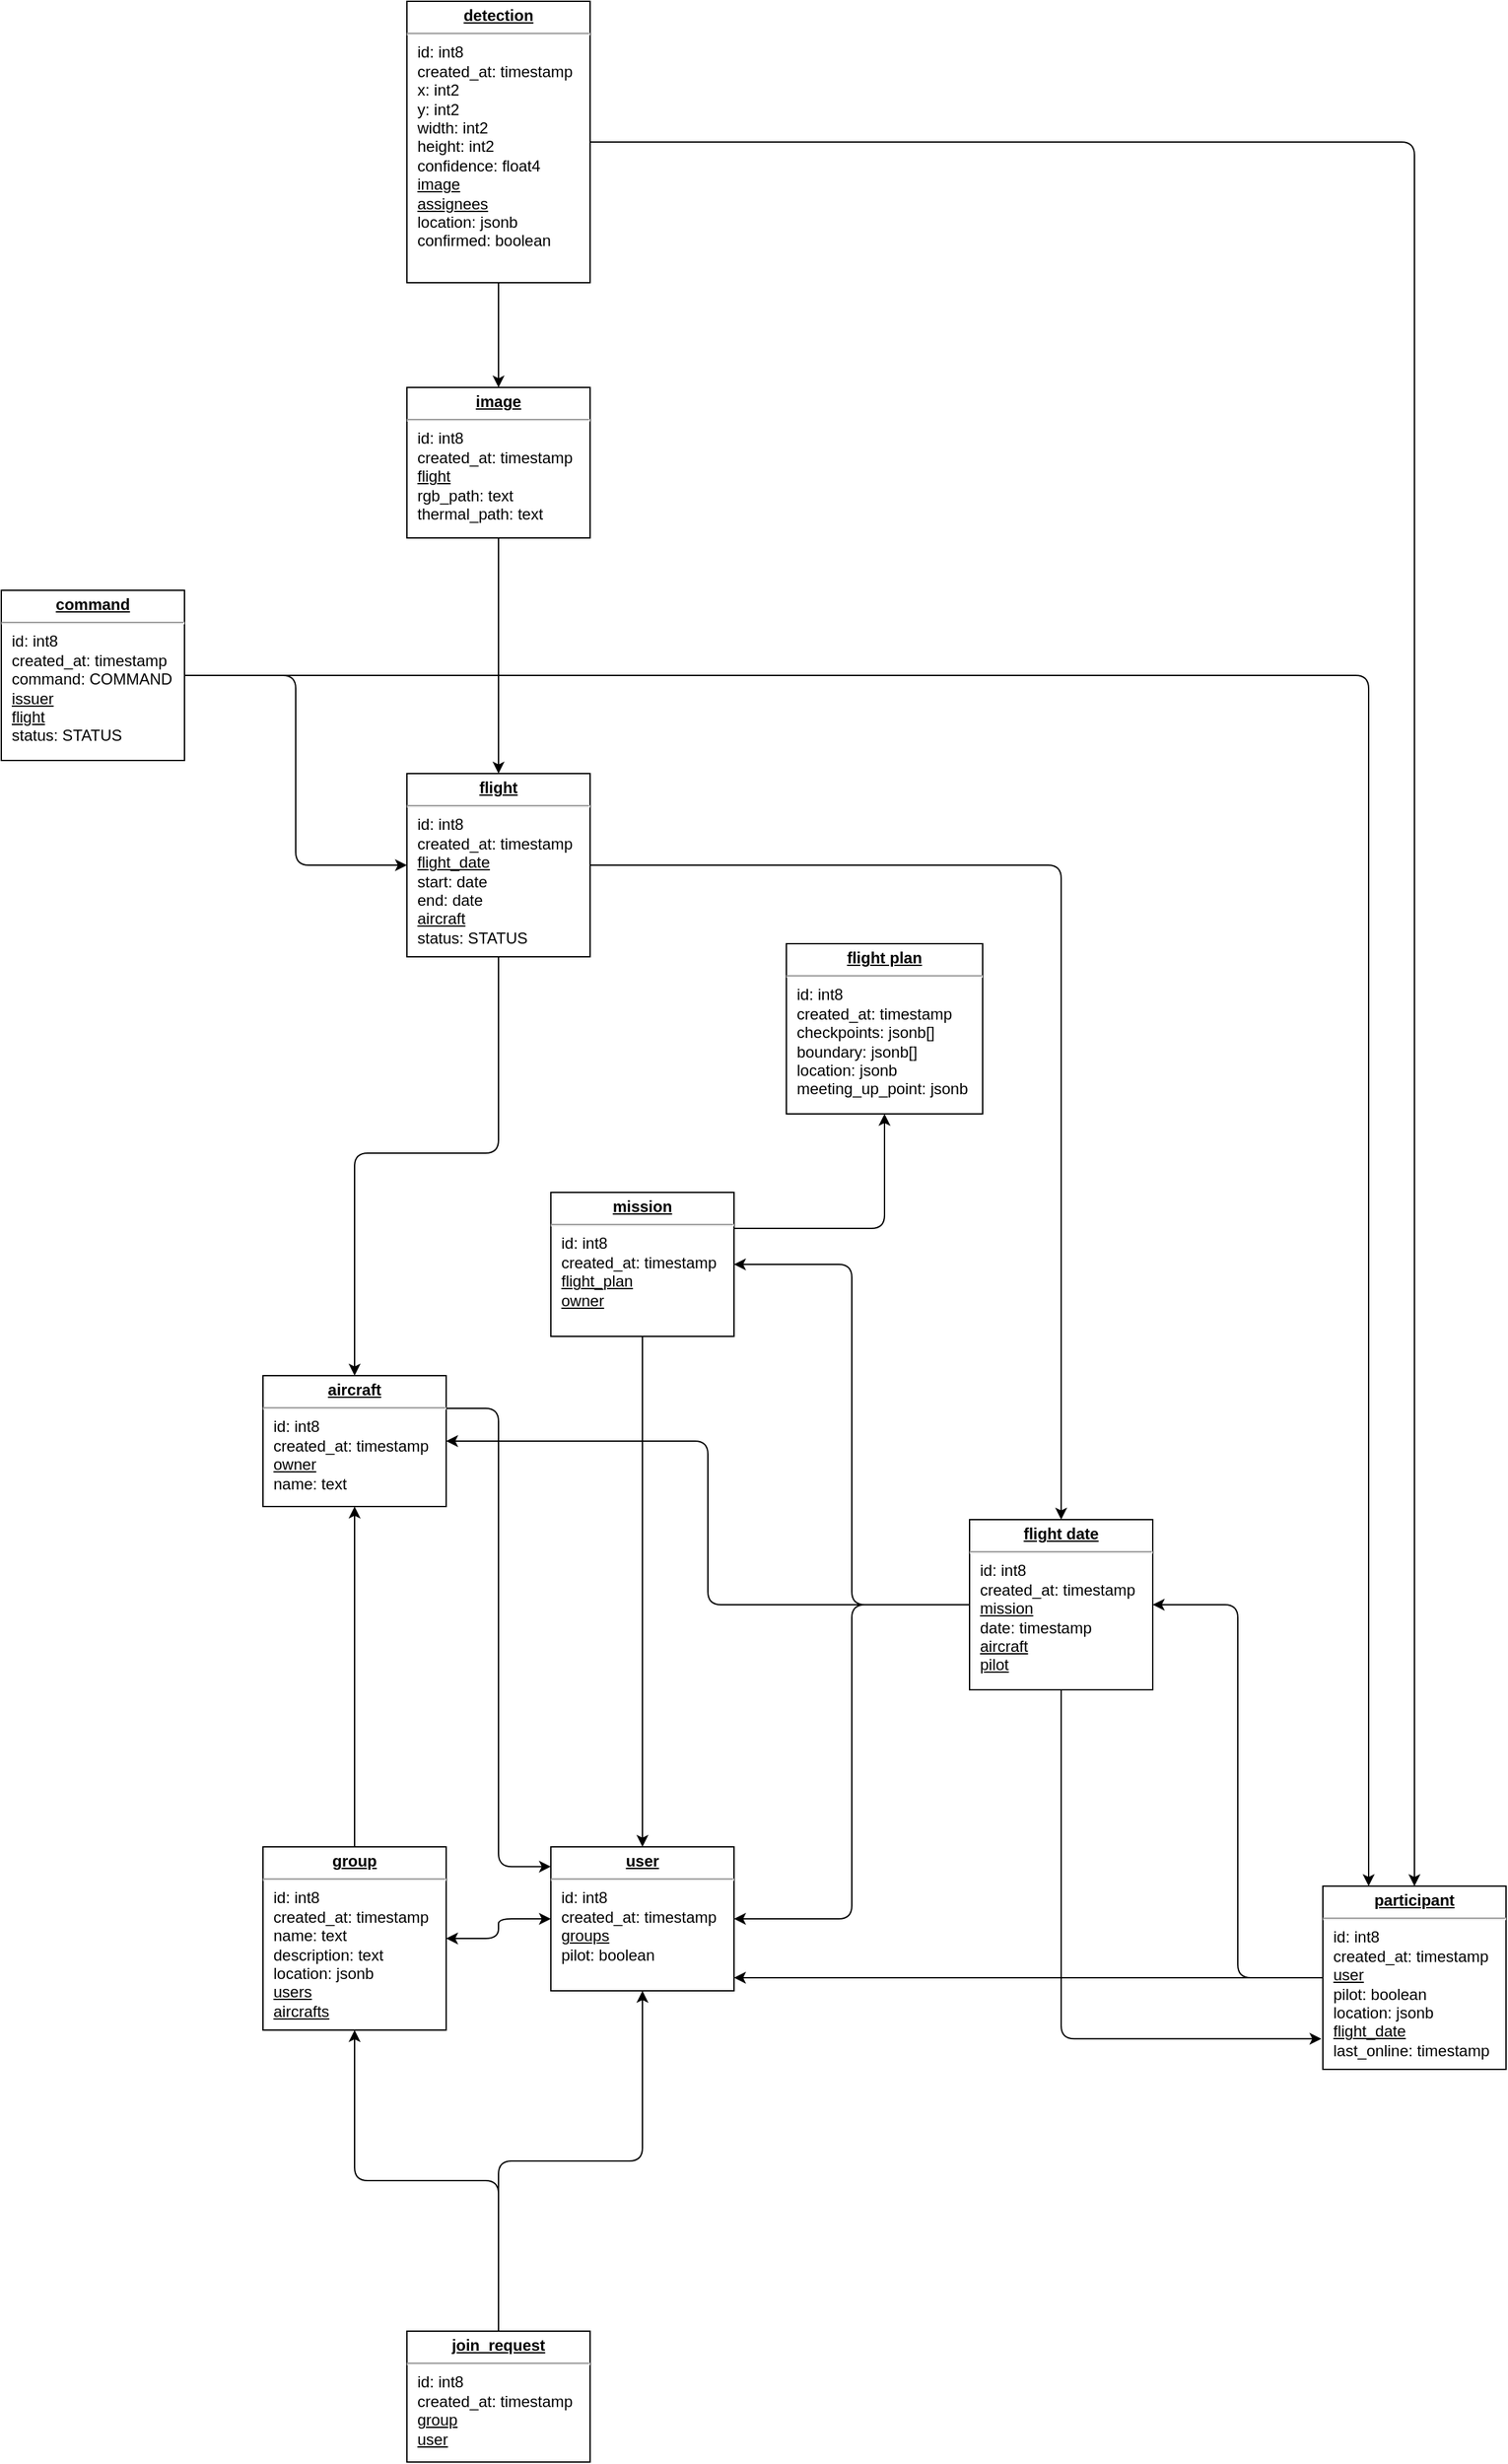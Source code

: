 <mxfile version="22.1.7" type="github">
  <diagram name="Page-1" id="a7904f86-f2b4-8e86-fa97-74104820619b">
    <mxGraphModel dx="4277" dy="1193" grid="1" gridSize="10" guides="1" tooltips="1" connect="1" arrows="1" fold="1" page="1" pageScale="1" pageWidth="1100" pageHeight="850" background="none" math="0" shadow="0">
      <root>
        <mxCell id="0" />
        <mxCell id="1" parent="0" />
        <mxCell id="AKl-Vb7ZN2EyxZBIorCl-33" style="edgeStyle=orthogonalEdgeStyle;shape=connector;rounded=1;orthogonalLoop=1;jettySize=auto;html=1;exitX=1;exitY=0.25;exitDx=0;exitDy=0;entryX=0;entryY=0.137;entryDx=0;entryDy=0;labelBackgroundColor=default;strokeColor=default;align=center;verticalAlign=middle;fontFamily=Helvetica;fontSize=11;fontColor=default;endArrow=classic;entryPerimeter=0;" edge="1" parent="1" source="24794b860abc3c2d-23" target="AKl-Vb7ZN2EyxZBIorCl-7">
          <mxGeometry relative="1" as="geometry" />
        </mxCell>
        <mxCell id="24794b860abc3c2d-23" value="&lt;p style=&quot;margin: 0px ; margin-top: 4px ; text-align: center ; text-decoration: underline&quot;&gt;&lt;b&gt;aircraft&lt;/b&gt;&lt;/p&gt;&lt;hr&gt;&lt;p style=&quot;margin: 0px ; margin-left: 8px&quot;&gt;id: int8&lt;/p&gt;&lt;p style=&quot;margin: 0px ; margin-left: 8px&quot;&gt;created_at: timestamp&lt;br&gt;&lt;/p&gt;&lt;p style=&quot;margin: 0px ; margin-left: 8px&quot;&gt;&lt;u&gt;owner&lt;/u&gt;&lt;/p&gt;&lt;p style=&quot;margin: 0px ; margin-left: 8px&quot;&gt;name: text&lt;/p&gt;&lt;p style=&quot;margin: 0px ; margin-left: 8px&quot;&gt;&lt;br&gt;&lt;/p&gt;" style="verticalAlign=top;align=left;overflow=fill;fontSize=12;fontFamily=Helvetica;html=1;rounded=0;shadow=0;comic=0;labelBackgroundColor=none;strokeWidth=1" parent="1" vertex="1">
          <mxGeometry x="80" y="1130" width="140" height="100" as="geometry" />
        </mxCell>
        <mxCell id="AKl-Vb7ZN2EyxZBIorCl-11" style="edgeStyle=orthogonalEdgeStyle;rounded=1;orthogonalLoop=1;jettySize=auto;html=1;entryDx=0;entryDy=0;" edge="1" parent="1" source="24794b860abc3c2d-26" target="AKl-Vb7ZN2EyxZBIorCl-2">
          <mxGeometry relative="1" as="geometry">
            <Array as="points">
              <mxPoint x="260" y="295" />
              <mxPoint x="260" y="375" />
            </Array>
          </mxGeometry>
        </mxCell>
        <mxCell id="AKl-Vb7ZN2EyxZBIorCl-40" style="edgeStyle=orthogonalEdgeStyle;shape=connector;rounded=1;orthogonalLoop=1;jettySize=auto;html=1;entryX=0.5;entryY=0;entryDx=0;entryDy=0;labelBackgroundColor=default;strokeColor=default;align=center;verticalAlign=middle;fontFamily=Helvetica;fontSize=11;fontColor=default;endArrow=classic;" edge="1" parent="1" source="24794b860abc3c2d-26" target="AKl-Vb7ZN2EyxZBIorCl-37">
          <mxGeometry relative="1" as="geometry" />
        </mxCell>
        <mxCell id="24794b860abc3c2d-26" value="&lt;p style=&quot;margin: 0px ; margin-top: 4px ; text-align: center ; text-decoration: underline&quot;&gt;&lt;b&gt;detection&lt;/b&gt;&lt;/p&gt;&lt;hr&gt;&lt;p style=&quot;border-color: var(--border-color); margin: 0px 0px 0px 8px;&quot;&gt;id: int8&lt;/p&gt;&lt;p style=&quot;border-color: var(--border-color); margin: 0px 0px 0px 8px;&quot;&gt;created_at: timestamp&lt;/p&gt;&lt;p style=&quot;border-color: var(--border-color); margin: 0px 0px 0px 8px;&quot;&gt;x: int2&lt;/p&gt;&lt;p style=&quot;border-color: var(--border-color); margin: 0px 0px 0px 8px;&quot;&gt;y: int2&lt;/p&gt;&lt;p style=&quot;border-color: var(--border-color); margin: 0px 0px 0px 8px;&quot;&gt;width: int2&lt;/p&gt;&lt;p style=&quot;border-color: var(--border-color); margin: 0px 0px 0px 8px;&quot;&gt;height: int2&lt;/p&gt;&lt;p style=&quot;border-color: var(--border-color); margin: 0px 0px 0px 8px;&quot;&gt;confidence: float4&lt;/p&gt;&lt;p style=&quot;border-color: var(--border-color); margin: 0px 0px 0px 8px;&quot;&gt;&lt;u&gt;image&lt;/u&gt;&lt;/p&gt;&lt;p style=&quot;border-color: var(--border-color); margin: 0px 0px 0px 8px;&quot;&gt;&lt;u&gt;assignees&lt;/u&gt;&lt;/p&gt;&lt;p style=&quot;border-color: var(--border-color); margin: 0px 0px 0px 8px;&quot;&gt;location: jsonb&lt;/p&gt;&lt;p style=&quot;border-color: var(--border-color); margin: 0px 0px 0px 8px;&quot;&gt;confirmed: boolean&lt;/p&gt;&lt;p style=&quot;border-color: var(--border-color); margin: 0px 0px 0px 8px;&quot;&gt;&lt;br&gt;&lt;/p&gt;" style="verticalAlign=top;align=left;overflow=fill;fontSize=12;fontFamily=Helvetica;html=1;rounded=0;shadow=0;comic=0;labelBackgroundColor=none;strokeWidth=1" parent="1" vertex="1">
          <mxGeometry x="190" y="80" width="140" height="215" as="geometry" />
        </mxCell>
        <mxCell id="AKl-Vb7ZN2EyxZBIorCl-10" style="edgeStyle=orthogonalEdgeStyle;rounded=1;orthogonalLoop=1;jettySize=auto;html=1;" edge="1" parent="1" source="AKl-Vb7ZN2EyxZBIorCl-2" target="AKl-Vb7ZN2EyxZBIorCl-3">
          <mxGeometry relative="1" as="geometry">
            <Array as="points">
              <mxPoint x="260" y="590" />
              <mxPoint x="260" y="670" />
            </Array>
          </mxGeometry>
        </mxCell>
        <mxCell id="AKl-Vb7ZN2EyxZBIorCl-2" value="&lt;p style=&quot;margin: 0px ; margin-top: 4px ; text-align: center ; text-decoration: underline&quot;&gt;&lt;b&gt;image&lt;/b&gt;&lt;/p&gt;&lt;hr&gt;&lt;p style=&quot;border-color: var(--border-color); margin: 0px 0px 0px 8px;&quot;&gt;id: int8&lt;/p&gt;&lt;p style=&quot;border-color: var(--border-color); margin: 0px 0px 0px 8px;&quot;&gt;created_at: timestamp&lt;/p&gt;&lt;p style=&quot;border-color: var(--border-color); margin: 0px 0px 0px 8px;&quot;&gt;&lt;u&gt;flight&lt;/u&gt;&lt;/p&gt;&lt;p style=&quot;border-color: var(--border-color); margin: 0px 0px 0px 8px;&quot;&gt;rgb_path: text&lt;/p&gt;&lt;p style=&quot;border-color: var(--border-color); margin: 0px 0px 0px 8px;&quot;&gt;thermal_path: text&lt;/p&gt;&lt;p style=&quot;border-color: var(--border-color); margin: 0px 0px 0px 8px;&quot;&gt;&lt;br&gt;&lt;/p&gt;&lt;p style=&quot;border-color: var(--border-color); margin: 0px 0px 0px 8px;&quot;&gt;&lt;br&gt;&lt;/p&gt;&lt;p style=&quot;border-color: var(--border-color); margin: 0px 0px 0px 8px;&quot;&gt;&lt;br&gt;&lt;/p&gt;" style="verticalAlign=top;align=left;overflow=fill;fontSize=12;fontFamily=Helvetica;html=1;rounded=0;shadow=0;comic=0;labelBackgroundColor=none;strokeWidth=1" vertex="1" parent="1">
          <mxGeometry x="190" y="375" width="140" height="115" as="geometry" />
        </mxCell>
        <mxCell id="AKl-Vb7ZN2EyxZBIorCl-13" style="edgeStyle=orthogonalEdgeStyle;rounded=1;orthogonalLoop=1;jettySize=auto;html=1;entryDx=0;entryDy=0;entryPerimeter=0;" edge="1" parent="1" source="AKl-Vb7ZN2EyxZBIorCl-3" target="24794b860abc3c2d-23">
          <mxGeometry relative="1" as="geometry">
            <mxPoint x="530" y="570" as="targetPoint" />
            <Array as="points">
              <mxPoint x="260" y="885" />
              <mxPoint x="260" y="960" />
              <mxPoint x="150" y="960" />
              <mxPoint x="150" y="965" />
            </Array>
          </mxGeometry>
        </mxCell>
        <mxCell id="AKl-Vb7ZN2EyxZBIorCl-46" style="edgeStyle=orthogonalEdgeStyle;shape=connector;rounded=1;orthogonalLoop=1;jettySize=auto;html=1;entryX=0.5;entryY=0;entryDx=0;entryDy=0;labelBackgroundColor=default;strokeColor=default;align=center;verticalAlign=middle;fontFamily=Helvetica;fontSize=11;fontColor=default;endArrow=classic;" edge="1" parent="1" source="AKl-Vb7ZN2EyxZBIorCl-3" target="AKl-Vb7ZN2EyxZBIorCl-23">
          <mxGeometry relative="1" as="geometry" />
        </mxCell>
        <mxCell id="AKl-Vb7ZN2EyxZBIorCl-3" value="&lt;p style=&quot;margin: 0px ; margin-top: 4px ; text-align: center ; text-decoration: underline&quot;&gt;&lt;b&gt;flight&lt;/b&gt;&lt;/p&gt;&lt;hr&gt;&lt;p style=&quot;border-color: var(--border-color); margin: 0px 0px 0px 8px;&quot;&gt;id: int8&lt;/p&gt;&lt;p style=&quot;border-color: var(--border-color); margin: 0px 0px 0px 8px;&quot;&gt;created_at: timestamp&lt;/p&gt;&lt;p style=&quot;border-color: var(--border-color); margin: 0px 0px 0px 8px;&quot;&gt;&lt;span style=&quot;background-color: initial;&quot;&gt;&lt;u&gt;flight_date&lt;/u&gt;&lt;/span&gt;&lt;/p&gt;&lt;p style=&quot;border-color: var(--border-color); margin: 0px 0px 0px 8px;&quot;&gt;&lt;span style=&quot;background-color: initial;&quot;&gt;start: date&lt;/span&gt;&lt;br&gt;&lt;/p&gt;&lt;p style=&quot;border-color: var(--border-color); margin: 0px 0px 0px 8px;&quot;&gt;end: date&lt;/p&gt;&lt;p style=&quot;border-color: var(--border-color); margin: 0px 0px 0px 8px;&quot;&gt;&lt;u&gt;aircraft&lt;/u&gt;&lt;/p&gt;&lt;p style=&quot;border-color: var(--border-color); margin: 0px 0px 0px 8px;&quot;&gt;status: STATUS&lt;/p&gt;&lt;p style=&quot;border-color: var(--border-color); margin: 0px 0px 0px 8px;&quot;&gt;&lt;br&gt;&lt;/p&gt;" style="verticalAlign=top;align=left;overflow=fill;fontSize=12;fontFamily=Helvetica;html=1;rounded=0;shadow=0;comic=0;labelBackgroundColor=none;strokeWidth=1" vertex="1" parent="1">
          <mxGeometry x="190" y="670" width="140" height="140" as="geometry" />
        </mxCell>
        <mxCell id="AKl-Vb7ZN2EyxZBIorCl-4" value="&lt;p style=&quot;margin: 0px ; margin-top: 4px ; text-align: center ; text-decoration: underline&quot;&gt;&lt;b&gt;flight plan&lt;/b&gt;&lt;/p&gt;&lt;hr&gt;&lt;p style=&quot;border-color: var(--border-color); margin: 0px 0px 0px 8px;&quot;&gt;id: int8&lt;/p&gt;&lt;p style=&quot;border-color: var(--border-color); margin: 0px 0px 0px 8px;&quot;&gt;created_at: timestamp&lt;/p&gt;&lt;p style=&quot;border-color: var(--border-color); margin: 0px 0px 0px 8px;&quot;&gt;checkpoints: jsonb[]&lt;/p&gt;&lt;p style=&quot;border-color: var(--border-color); margin: 0px 0px 0px 8px;&quot;&gt;boundary: jsonb[]&lt;/p&gt;&lt;p style=&quot;border-color: var(--border-color); margin: 0px 0px 0px 8px;&quot;&gt;location: jsonb&lt;/p&gt;&lt;p style=&quot;border-color: var(--border-color); margin: 0px 0px 0px 8px;&quot;&gt;meeting_up_point: jsonb&lt;/p&gt;&lt;p style=&quot;border-color: var(--border-color); margin: 0px 0px 0px 8px;&quot;&gt;&lt;br&gt;&lt;/p&gt;" style="verticalAlign=top;align=left;overflow=fill;fontSize=12;fontFamily=Helvetica;html=1;rounded=0;shadow=0;comic=0;labelBackgroundColor=none;strokeWidth=1" vertex="1" parent="1">
          <mxGeometry x="480" y="800" width="150" height="130" as="geometry" />
        </mxCell>
        <mxCell id="AKl-Vb7ZN2EyxZBIorCl-32" style="edgeStyle=orthogonalEdgeStyle;shape=connector;rounded=1;orthogonalLoop=1;jettySize=auto;html=1;entryDx=0;entryDy=0;labelBackgroundColor=default;strokeColor=default;align=center;verticalAlign=middle;fontFamily=Helvetica;fontSize=11;fontColor=default;endArrow=classic;" edge="1" parent="1" source="AKl-Vb7ZN2EyxZBIorCl-5" target="AKl-Vb7ZN2EyxZBIorCl-7">
          <mxGeometry relative="1" as="geometry">
            <Array as="points" />
          </mxGeometry>
        </mxCell>
        <mxCell id="AKl-Vb7ZN2EyxZBIorCl-35" style="edgeStyle=orthogonalEdgeStyle;shape=connector;rounded=1;orthogonalLoop=1;jettySize=auto;html=1;exitX=1;exitY=0.25;exitDx=0;exitDy=0;entryX=0.5;entryY=1;entryDx=0;entryDy=0;labelBackgroundColor=default;strokeColor=default;align=center;verticalAlign=middle;fontFamily=Helvetica;fontSize=11;fontColor=default;endArrow=classic;" edge="1" parent="1" source="AKl-Vb7ZN2EyxZBIorCl-5" target="AKl-Vb7ZN2EyxZBIorCl-4">
          <mxGeometry relative="1" as="geometry" />
        </mxCell>
        <mxCell id="AKl-Vb7ZN2EyxZBIorCl-5" value="&lt;p style=&quot;margin: 0px ; margin-top: 4px ; text-align: center ; text-decoration: underline&quot;&gt;&lt;b&gt;mission&lt;/b&gt;&lt;/p&gt;&lt;hr&gt;&lt;p style=&quot;border-color: var(--border-color); margin: 0px 0px 0px 8px;&quot;&gt;id: int8&lt;/p&gt;&lt;p style=&quot;border-color: var(--border-color); margin: 0px 0px 0px 8px;&quot;&gt;created_at: timestamp&lt;/p&gt;&lt;p style=&quot;border-color: var(--border-color); margin: 0px 0px 0px 8px;&quot;&gt;&lt;u&gt;flight_plan&lt;/u&gt;&lt;/p&gt;&lt;p style=&quot;border-color: var(--border-color); margin: 0px 0px 0px 8px;&quot;&gt;&lt;u&gt;owner&lt;/u&gt;&lt;/p&gt;&lt;p style=&quot;border-color: var(--border-color); margin: 0px 0px 0px 8px;&quot;&gt;&lt;br&gt;&lt;/p&gt;&lt;p style=&quot;border-color: var(--border-color); margin: 0px 0px 0px 8px;&quot;&gt;&lt;br&gt;&lt;/p&gt;&lt;p style=&quot;border-color: var(--border-color); margin: 0px 0px 0px 8px;&quot;&gt;&lt;br&gt;&lt;/p&gt;" style="verticalAlign=top;align=left;overflow=fill;fontSize=12;fontFamily=Helvetica;html=1;rounded=0;shadow=0;comic=0;labelBackgroundColor=none;strokeWidth=1" vertex="1" parent="1">
          <mxGeometry x="300" y="990" width="140" height="110" as="geometry" />
        </mxCell>
        <mxCell id="AKl-Vb7ZN2EyxZBIorCl-7" value="&lt;p style=&quot;margin: 0px ; margin-top: 4px ; text-align: center ; text-decoration: underline&quot;&gt;&lt;b&gt;user&lt;/b&gt;&lt;/p&gt;&lt;hr&gt;&lt;p style=&quot;margin: 0px ; margin-left: 8px&quot;&gt;id: int8&lt;/p&gt;&lt;p style=&quot;margin: 0px ; margin-left: 8px&quot;&gt;created_at: timestamp&lt;br&gt;&lt;/p&gt;&lt;p style=&quot;margin: 0px ; margin-left: 8px&quot;&gt;&lt;u&gt;groups&lt;/u&gt;&lt;/p&gt;&lt;p style=&quot;margin: 0px ; margin-left: 8px&quot;&gt;pilot: boolean&lt;/p&gt;" style="verticalAlign=top;align=left;overflow=fill;fontSize=12;fontFamily=Helvetica;html=1;rounded=0;shadow=0;comic=0;labelBackgroundColor=none;strokeWidth=1" vertex="1" parent="1">
          <mxGeometry x="300" y="1490" width="140" height="110" as="geometry" />
        </mxCell>
        <mxCell id="AKl-Vb7ZN2EyxZBIorCl-18" style="edgeStyle=orthogonalEdgeStyle;rounded=1;orthogonalLoop=1;jettySize=auto;html=1;entryDx=0;entryDy=0;" edge="1" parent="1" source="AKl-Vb7ZN2EyxZBIorCl-14" target="24794b860abc3c2d-23">
          <mxGeometry relative="1" as="geometry">
            <Array as="points" />
          </mxGeometry>
        </mxCell>
        <mxCell id="AKl-Vb7ZN2EyxZBIorCl-14" value="&lt;p style=&quot;margin: 0px ; margin-top: 4px ; text-align: center ; text-decoration: underline&quot;&gt;&lt;b&gt;group&lt;/b&gt;&lt;/p&gt;&lt;hr&gt;&lt;p style=&quot;margin: 0px ; margin-left: 8px&quot;&gt;id: int8&lt;/p&gt;&lt;p style=&quot;margin: 0px ; margin-left: 8px&quot;&gt;created_at: timestamp&lt;br&gt;&lt;/p&gt;&lt;p style=&quot;margin: 0px ; margin-left: 8px&quot;&gt;name: text&lt;/p&gt;&lt;p style=&quot;margin: 0px ; margin-left: 8px&quot;&gt;description: text&lt;/p&gt;&lt;p style=&quot;margin: 0px ; margin-left: 8px&quot;&gt;location: jsonb&lt;/p&gt;&lt;p style=&quot;margin: 0px ; margin-left: 8px&quot;&gt;&lt;u&gt;users&lt;/u&gt;&lt;/p&gt;&lt;p style=&quot;margin: 0px ; margin-left: 8px&quot;&gt;&lt;u&gt;aircrafts&lt;/u&gt;&lt;/p&gt;" style="verticalAlign=top;align=left;overflow=fill;fontSize=12;fontFamily=Helvetica;html=1;rounded=0;shadow=0;comic=0;labelBackgroundColor=none;strokeWidth=1" vertex="1" parent="1">
          <mxGeometry x="80" y="1490" width="140" height="140" as="geometry" />
        </mxCell>
        <mxCell id="AKl-Vb7ZN2EyxZBIorCl-15" style="edgeStyle=orthogonalEdgeStyle;rounded=1;orthogonalLoop=1;jettySize=auto;html=1;entryDx=0;entryDy=0;entryPerimeter=0;startArrow=classic;startFill=1;" edge="1" parent="1" source="AKl-Vb7ZN2EyxZBIorCl-14" target="AKl-Vb7ZN2EyxZBIorCl-7">
          <mxGeometry relative="1" as="geometry" />
        </mxCell>
        <mxCell id="AKl-Vb7ZN2EyxZBIorCl-20" style="edgeStyle=orthogonalEdgeStyle;rounded=1;orthogonalLoop=1;jettySize=auto;html=1;entryDx=0;entryDy=0;" edge="1" parent="1" source="AKl-Vb7ZN2EyxZBIorCl-19" target="AKl-Vb7ZN2EyxZBIorCl-14">
          <mxGeometry relative="1" as="geometry" />
        </mxCell>
        <mxCell id="AKl-Vb7ZN2EyxZBIorCl-19" value="&lt;p style=&quot;margin: 0px ; margin-top: 4px ; text-align: center ; text-decoration: underline&quot;&gt;&lt;b&gt;join_request&lt;/b&gt;&lt;/p&gt;&lt;hr&gt;&lt;p style=&quot;margin: 0px ; margin-left: 8px&quot;&gt;id: int8&lt;/p&gt;&lt;p style=&quot;margin: 0px ; margin-left: 8px&quot;&gt;created_at: timestamp&lt;br&gt;&lt;/p&gt;&lt;p style=&quot;margin: 0px ; margin-left: 8px&quot;&gt;&lt;u&gt;group&lt;/u&gt;&lt;/p&gt;&lt;p style=&quot;margin: 0px ; margin-left: 8px&quot;&gt;&lt;u&gt;user&lt;/u&gt;&lt;/p&gt;" style="verticalAlign=top;align=left;overflow=fill;fontSize=12;fontFamily=Helvetica;html=1;rounded=0;shadow=0;comic=0;labelBackgroundColor=none;strokeWidth=1" vertex="1" parent="1">
          <mxGeometry x="190" y="1860" width="140" height="100" as="geometry" />
        </mxCell>
        <mxCell id="AKl-Vb7ZN2EyxZBIorCl-21" style="edgeStyle=orthogonalEdgeStyle;rounded=1;orthogonalLoop=1;jettySize=auto;html=1;entryDx=0;entryDy=0;entryPerimeter=0;" edge="1" parent="1" source="AKl-Vb7ZN2EyxZBIorCl-19" target="AKl-Vb7ZN2EyxZBIorCl-7">
          <mxGeometry relative="1" as="geometry">
            <Array as="points" />
          </mxGeometry>
        </mxCell>
        <mxCell id="AKl-Vb7ZN2EyxZBIorCl-30" style="edgeStyle=orthogonalEdgeStyle;shape=connector;rounded=1;orthogonalLoop=1;jettySize=auto;html=1;entryX=1;entryY=0.5;entryDx=0;entryDy=0;labelBackgroundColor=default;strokeColor=default;align=center;verticalAlign=middle;fontFamily=Helvetica;fontSize=11;fontColor=default;endArrow=classic;" edge="1" parent="1" source="AKl-Vb7ZN2EyxZBIorCl-23" target="AKl-Vb7ZN2EyxZBIorCl-7">
          <mxGeometry relative="1" as="geometry" />
        </mxCell>
        <mxCell id="AKl-Vb7ZN2EyxZBIorCl-31" style="edgeStyle=orthogonalEdgeStyle;shape=connector;rounded=1;orthogonalLoop=1;jettySize=auto;html=1;entryX=1;entryY=0.5;entryDx=0;entryDy=0;labelBackgroundColor=default;strokeColor=default;align=center;verticalAlign=middle;fontFamily=Helvetica;fontSize=11;fontColor=default;endArrow=classic;" edge="1" parent="1" source="AKl-Vb7ZN2EyxZBIorCl-23" target="AKl-Vb7ZN2EyxZBIorCl-5">
          <mxGeometry relative="1" as="geometry" />
        </mxCell>
        <mxCell id="AKl-Vb7ZN2EyxZBIorCl-34" style="edgeStyle=orthogonalEdgeStyle;shape=connector;rounded=1;orthogonalLoop=1;jettySize=auto;html=1;entryX=1;entryY=0.5;entryDx=0;entryDy=0;labelBackgroundColor=default;strokeColor=default;align=center;verticalAlign=middle;fontFamily=Helvetica;fontSize=11;fontColor=default;endArrow=classic;" edge="1" parent="1" source="AKl-Vb7ZN2EyxZBIorCl-23" target="24794b860abc3c2d-23">
          <mxGeometry relative="1" as="geometry" />
        </mxCell>
        <mxCell id="AKl-Vb7ZN2EyxZBIorCl-45" style="edgeStyle=orthogonalEdgeStyle;shape=connector;rounded=1;orthogonalLoop=1;jettySize=auto;html=1;labelBackgroundColor=default;strokeColor=default;align=center;verticalAlign=middle;fontFamily=Helvetica;fontSize=11;fontColor=default;endArrow=classic;entryX=-0.008;entryY=0.833;entryDx=0;entryDy=0;entryPerimeter=0;" edge="1" parent="1" source="AKl-Vb7ZN2EyxZBIorCl-23" target="AKl-Vb7ZN2EyxZBIorCl-37">
          <mxGeometry relative="1" as="geometry">
            <mxPoint x="860" y="1640" as="targetPoint" />
            <Array as="points">
              <mxPoint x="690" y="1637" />
            </Array>
          </mxGeometry>
        </mxCell>
        <mxCell id="AKl-Vb7ZN2EyxZBIorCl-23" value="&lt;p style=&quot;margin: 0px ; margin-top: 4px ; text-align: center ; text-decoration: underline&quot;&gt;&lt;b&gt;flight date&lt;/b&gt;&lt;/p&gt;&lt;hr&gt;&lt;p style=&quot;border-color: var(--border-color); margin: 0px 0px 0px 8px;&quot;&gt;id: int8&lt;/p&gt;&lt;p style=&quot;border-color: var(--border-color); margin: 0px 0px 0px 8px;&quot;&gt;created_at: timestamp&lt;/p&gt;&lt;p style=&quot;border-color: var(--border-color); margin: 0px 0px 0px 8px;&quot;&gt;&lt;u style=&quot;background-color: initial;&quot;&gt;mission&lt;/u&gt;&lt;br&gt;&lt;/p&gt;&lt;p style=&quot;border-color: var(--border-color); margin: 0px 0px 0px 8px;&quot;&gt;&lt;span style=&quot;background-color: initial;&quot;&gt;date: timestamp&lt;/span&gt;&lt;/p&gt;&lt;p style=&quot;border-color: var(--border-color); margin: 0px 0px 0px 8px;&quot;&gt;&lt;span style=&quot;background-color: initial;&quot;&gt;&lt;u&gt;aircraft&lt;/u&gt;&lt;/span&gt;&lt;/p&gt;&lt;p style=&quot;border-color: var(--border-color); margin: 0px 0px 0px 8px;&quot;&gt;&lt;u&gt;pilot&lt;/u&gt;&lt;/p&gt;" style="verticalAlign=top;align=left;overflow=fill;fontSize=12;fontFamily=Helvetica;html=1;rounded=0;shadow=0;comic=0;labelBackgroundColor=none;strokeWidth=1" vertex="1" parent="1">
          <mxGeometry x="620" y="1240" width="140" height="130" as="geometry" />
        </mxCell>
        <mxCell id="AKl-Vb7ZN2EyxZBIorCl-39" style="edgeStyle=orthogonalEdgeStyle;shape=connector;rounded=1;orthogonalLoop=1;jettySize=auto;html=1;labelBackgroundColor=default;strokeColor=default;align=center;verticalAlign=middle;fontFamily=Helvetica;fontSize=11;fontColor=default;endArrow=classic;" edge="1" parent="1" source="AKl-Vb7ZN2EyxZBIorCl-37">
          <mxGeometry relative="1" as="geometry">
            <mxPoint x="440" y="1590" as="targetPoint" />
          </mxGeometry>
        </mxCell>
        <mxCell id="AKl-Vb7ZN2EyxZBIorCl-41" style="edgeStyle=orthogonalEdgeStyle;shape=connector;rounded=1;orthogonalLoop=1;jettySize=auto;html=1;entryX=1;entryY=0.5;entryDx=0;entryDy=0;labelBackgroundColor=default;strokeColor=default;align=center;verticalAlign=middle;fontFamily=Helvetica;fontSize=11;fontColor=default;endArrow=classic;" edge="1" parent="1" source="AKl-Vb7ZN2EyxZBIorCl-37" target="AKl-Vb7ZN2EyxZBIorCl-23">
          <mxGeometry relative="1" as="geometry" />
        </mxCell>
        <mxCell id="AKl-Vb7ZN2EyxZBIorCl-37" value="&lt;p style=&quot;margin: 0px ; margin-top: 4px ; text-align: center ; text-decoration: underline&quot;&gt;&lt;b&gt;participant&lt;/b&gt;&lt;/p&gt;&lt;hr&gt;&lt;p style=&quot;margin: 0px ; margin-left: 8px&quot;&gt;id: int8&lt;/p&gt;&lt;p style=&quot;margin: 0px ; margin-left: 8px&quot;&gt;created_at: timestamp&lt;br&gt;&lt;/p&gt;&lt;p style=&quot;margin: 0px ; margin-left: 8px&quot;&gt;&lt;u&gt;user&lt;/u&gt;&lt;/p&gt;&lt;p style=&quot;margin: 0px ; margin-left: 8px&quot;&gt;pilot: boolean&lt;/p&gt;&lt;p style=&quot;margin: 0px ; margin-left: 8px&quot;&gt;location: jsonb&lt;/p&gt;&lt;p style=&quot;margin: 0px ; margin-left: 8px&quot;&gt;&lt;u&gt;flight_date&lt;/u&gt;&lt;/p&gt;&lt;p style=&quot;margin: 0px ; margin-left: 8px&quot;&gt;last_online: timestamp&lt;/p&gt;&lt;p style=&quot;margin: 0px ; margin-left: 8px&quot;&gt;&lt;br&gt;&lt;/p&gt;" style="verticalAlign=top;align=left;overflow=fill;fontSize=12;fontFamily=Helvetica;html=1;rounded=0;shadow=0;comic=0;labelBackgroundColor=none;strokeWidth=1" vertex="1" parent="1">
          <mxGeometry x="890" y="1520" width="140" height="140" as="geometry" />
        </mxCell>
        <mxCell id="AKl-Vb7ZN2EyxZBIorCl-48" style="edgeStyle=orthogonalEdgeStyle;shape=connector;rounded=1;orthogonalLoop=1;jettySize=auto;html=1;entryX=0;entryY=0.5;entryDx=0;entryDy=0;labelBackgroundColor=default;strokeColor=default;align=center;verticalAlign=middle;fontFamily=Helvetica;fontSize=11;fontColor=default;endArrow=classic;" edge="1" parent="1" source="AKl-Vb7ZN2EyxZBIorCl-47" target="AKl-Vb7ZN2EyxZBIorCl-3">
          <mxGeometry relative="1" as="geometry" />
        </mxCell>
        <mxCell id="AKl-Vb7ZN2EyxZBIorCl-51" style="edgeStyle=orthogonalEdgeStyle;shape=connector;rounded=1;orthogonalLoop=1;jettySize=auto;html=1;entryX=0.25;entryY=0;entryDx=0;entryDy=0;labelBackgroundColor=default;strokeColor=default;align=center;verticalAlign=middle;fontFamily=Helvetica;fontSize=11;fontColor=default;endArrow=classic;" edge="1" parent="1" source="AKl-Vb7ZN2EyxZBIorCl-47" target="AKl-Vb7ZN2EyxZBIorCl-37">
          <mxGeometry relative="1" as="geometry" />
        </mxCell>
        <mxCell id="AKl-Vb7ZN2EyxZBIorCl-47" value="&lt;p style=&quot;margin: 0px ; margin-top: 4px ; text-align: center ; text-decoration: underline&quot;&gt;&lt;b&gt;command&lt;/b&gt;&lt;/p&gt;&lt;hr&gt;&lt;p style=&quot;border-color: var(--border-color); margin: 0px 0px 0px 8px;&quot;&gt;id: int8&lt;/p&gt;&lt;p style=&quot;border-color: var(--border-color); margin: 0px 0px 0px 8px;&quot;&gt;created_at: timestamp&lt;/p&gt;&lt;p style=&quot;border-color: var(--border-color); margin: 0px 0px 0px 8px;&quot;&gt;command: COMMAND&lt;/p&gt;&lt;p style=&quot;border-color: var(--border-color); margin: 0px 0px 0px 8px;&quot;&gt;&lt;u&gt;issuer&lt;/u&gt;&lt;/p&gt;&lt;p style=&quot;border-color: var(--border-color); margin: 0px 0px 0px 8px;&quot;&gt;&lt;u&gt;flight&lt;/u&gt;&lt;/p&gt;&lt;p style=&quot;border-color: var(--border-color); margin: 0px 0px 0px 8px;&quot;&gt;status: STATUS&lt;/p&gt;" style="verticalAlign=top;align=left;overflow=fill;fontSize=12;fontFamily=Helvetica;html=1;rounded=0;shadow=0;comic=0;labelBackgroundColor=none;strokeWidth=1" vertex="1" parent="1">
          <mxGeometry x="-120" y="530" width="140" height="130" as="geometry" />
        </mxCell>
      </root>
    </mxGraphModel>
  </diagram>
</mxfile>
